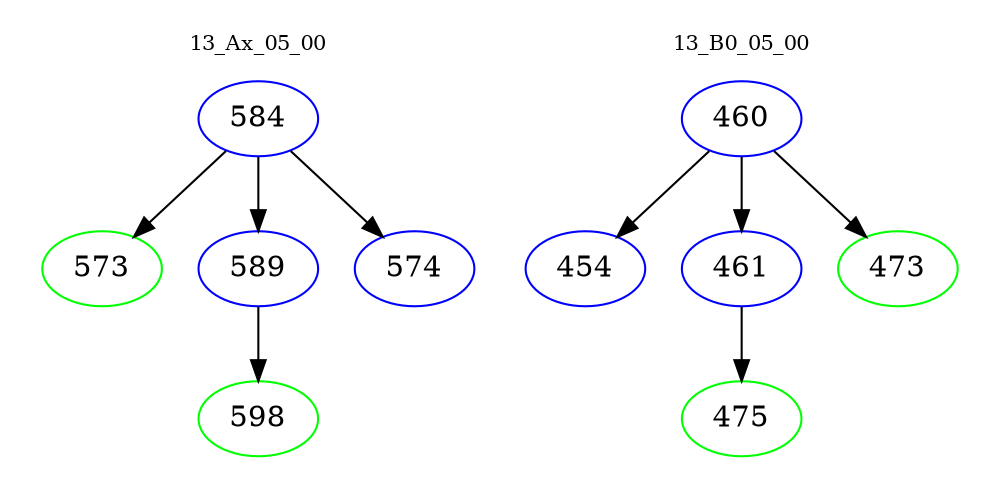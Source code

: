 digraph{
subgraph cluster_0 {
color = white
label = "13_Ax_05_00";
fontsize=10;
T0_584 [label="584", color="blue"]
T0_584 -> T0_573 [color="black"]
T0_573 [label="573", color="green"]
T0_584 -> T0_589 [color="black"]
T0_589 [label="589", color="blue"]
T0_589 -> T0_598 [color="black"]
T0_598 [label="598", color="green"]
T0_584 -> T0_574 [color="black"]
T0_574 [label="574", color="blue"]
}
subgraph cluster_1 {
color = white
label = "13_B0_05_00";
fontsize=10;
T1_460 [label="460", color="blue"]
T1_460 -> T1_454 [color="black"]
T1_454 [label="454", color="blue"]
T1_460 -> T1_461 [color="black"]
T1_461 [label="461", color="blue"]
T1_461 -> T1_475 [color="black"]
T1_475 [label="475", color="green"]
T1_460 -> T1_473 [color="black"]
T1_473 [label="473", color="green"]
}
}
